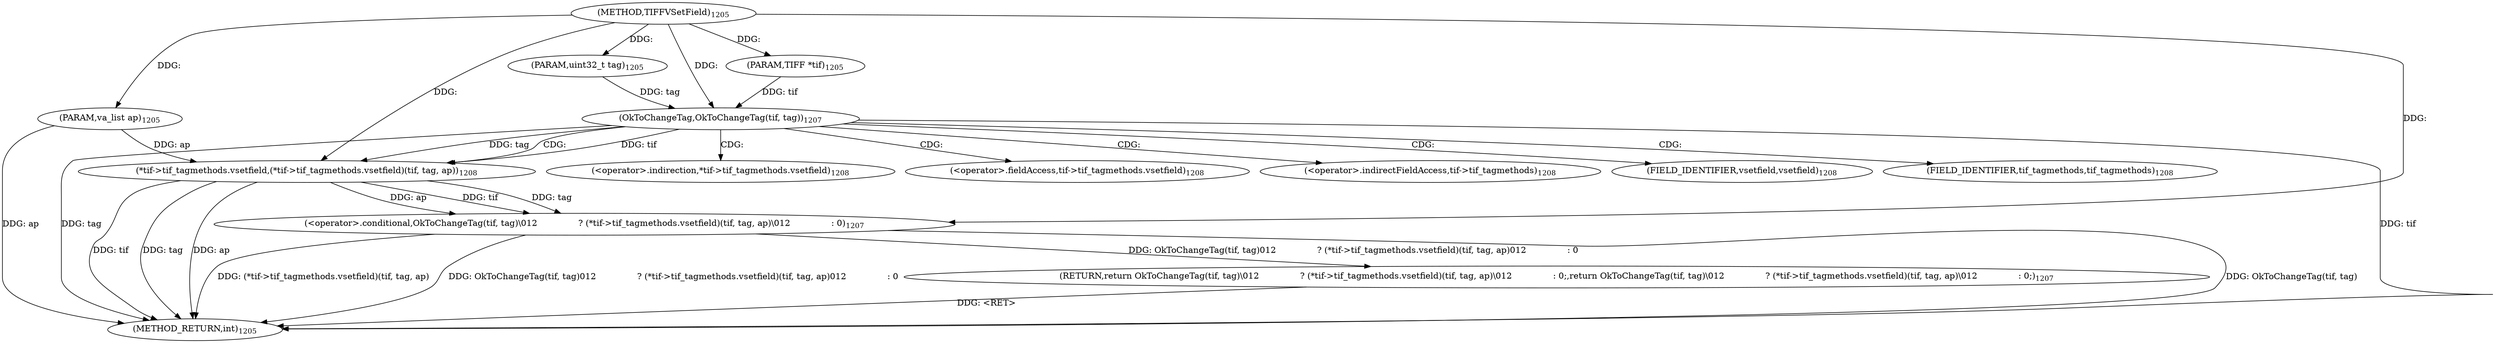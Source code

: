 digraph "TIFFVSetField" {  
"42571" [label = <(METHOD,TIFFVSetField)<SUB>1205</SUB>> ]
"42592" [label = <(METHOD_RETURN,int)<SUB>1205</SUB>> ]
"42572" [label = <(PARAM,TIFF *tif)<SUB>1205</SUB>> ]
"42573" [label = <(PARAM,uint32_t tag)<SUB>1205</SUB>> ]
"42574" [label = <(PARAM,va_list ap)<SUB>1205</SUB>> ]
"42576" [label = <(RETURN,return OkToChangeTag(tif, tag)\012               ? (*tif-&gt;tif_tagmethods.vsetfield)(tif, tag, ap)\012               : 0;,return OkToChangeTag(tif, tag)\012               ? (*tif-&gt;tif_tagmethods.vsetfield)(tif, tag, ap)\012               : 0;)<SUB>1207</SUB>> ]
"42577" [label = <(&lt;operator&gt;.conditional,OkToChangeTag(tif, tag)\012               ? (*tif-&gt;tif_tagmethods.vsetfield)(tif, tag, ap)\012               : 0)<SUB>1207</SUB>> ]
"42578" [label = <(OkToChangeTag,OkToChangeTag(tif, tag))<SUB>1207</SUB>> ]
"42581" [label = <(*tif-&gt;tif_tagmethods.vsetfield,(*tif-&gt;tif_tagmethods.vsetfield)(tif, tag, ap))<SUB>1208</SUB>> ]
"42582" [label = <(&lt;operator&gt;.indirection,*tif-&gt;tif_tagmethods.vsetfield)<SUB>1208</SUB>> ]
"42583" [label = <(&lt;operator&gt;.fieldAccess,tif-&gt;tif_tagmethods.vsetfield)<SUB>1208</SUB>> ]
"42584" [label = <(&lt;operator&gt;.indirectFieldAccess,tif-&gt;tif_tagmethods)<SUB>1208</SUB>> ]
"42587" [label = <(FIELD_IDENTIFIER,vsetfield,vsetfield)<SUB>1208</SUB>> ]
"42586" [label = <(FIELD_IDENTIFIER,tif_tagmethods,tif_tagmethods)<SUB>1208</SUB>> ]
  "42576" -> "42592"  [ label = "DDG: &lt;RET&gt;"] 
  "42574" -> "42592"  [ label = "DDG: ap"] 
  "42578" -> "42592"  [ label = "DDG: tif"] 
  "42578" -> "42592"  [ label = "DDG: tag"] 
  "42577" -> "42592"  [ label = "DDG: OkToChangeTag(tif, tag)"] 
  "42581" -> "42592"  [ label = "DDG: tif"] 
  "42581" -> "42592"  [ label = "DDG: tag"] 
  "42581" -> "42592"  [ label = "DDG: ap"] 
  "42577" -> "42592"  [ label = "DDG: (*tif-&gt;tif_tagmethods.vsetfield)(tif, tag, ap)"] 
  "42577" -> "42592"  [ label = "DDG: OkToChangeTag(tif, tag)\012               ? (*tif-&gt;tif_tagmethods.vsetfield)(tif, tag, ap)\012               : 0"] 
  "42571" -> "42572"  [ label = "DDG: "] 
  "42571" -> "42573"  [ label = "DDG: "] 
  "42571" -> "42574"  [ label = "DDG: "] 
  "42577" -> "42576"  [ label = "DDG: OkToChangeTag(tif, tag)\012               ? (*tif-&gt;tif_tagmethods.vsetfield)(tif, tag, ap)\012               : 0"] 
  "42581" -> "42577"  [ label = "DDG: tif"] 
  "42581" -> "42577"  [ label = "DDG: tag"] 
  "42581" -> "42577"  [ label = "DDG: ap"] 
  "42571" -> "42577"  [ label = "DDG: "] 
  "42572" -> "42578"  [ label = "DDG: tif"] 
  "42571" -> "42578"  [ label = "DDG: "] 
  "42573" -> "42578"  [ label = "DDG: tag"] 
  "42578" -> "42581"  [ label = "DDG: tif"] 
  "42571" -> "42581"  [ label = "DDG: "] 
  "42578" -> "42581"  [ label = "DDG: tag"] 
  "42574" -> "42581"  [ label = "DDG: ap"] 
  "42578" -> "42587"  [ label = "CDG: "] 
  "42578" -> "42581"  [ label = "CDG: "] 
  "42578" -> "42583"  [ label = "CDG: "] 
  "42578" -> "42582"  [ label = "CDG: "] 
  "42578" -> "42586"  [ label = "CDG: "] 
  "42578" -> "42584"  [ label = "CDG: "] 
}
